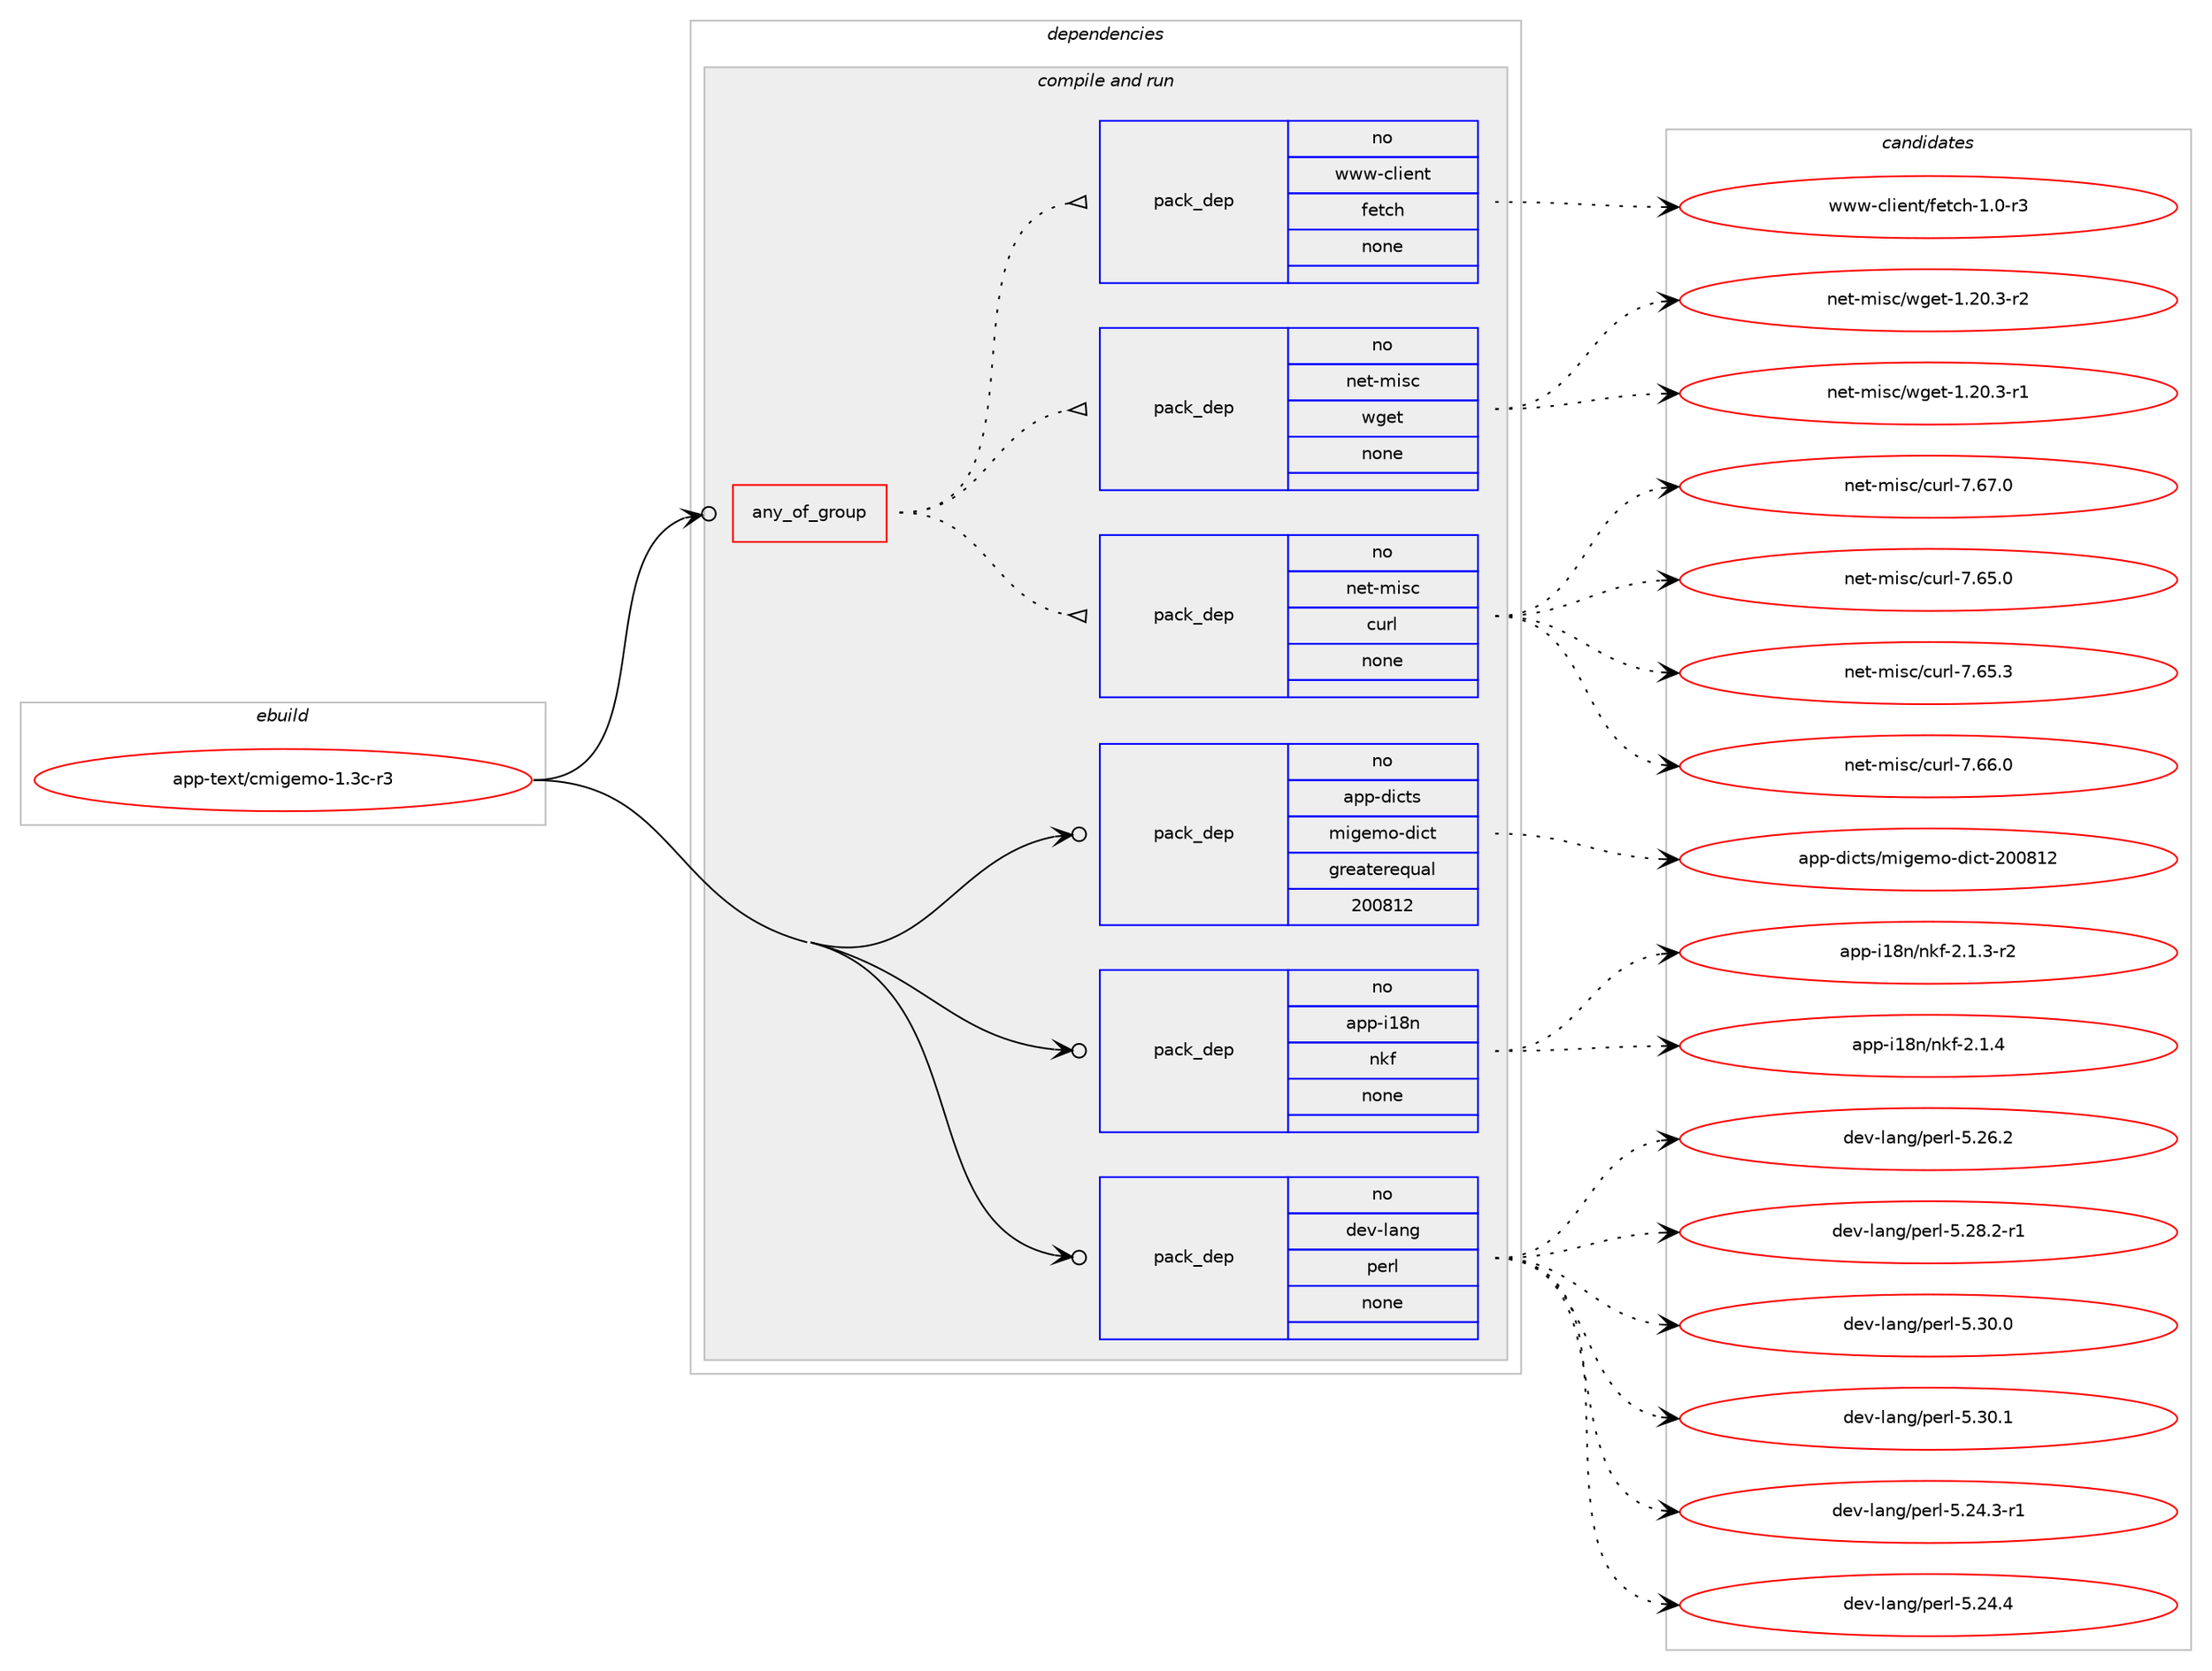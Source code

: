 digraph prolog {

# *************
# Graph options
# *************

newrank=true;
concentrate=true;
compound=true;
graph [rankdir=LR,fontname=Helvetica,fontsize=10,ranksep=1.5];#, ranksep=2.5, nodesep=0.2];
edge  [arrowhead=vee];
node  [fontname=Helvetica,fontsize=10];

# **********
# The ebuild
# **********

subgraph cluster_leftcol {
color=gray;
rank=same;
label=<<i>ebuild</i>>;
id [label="app-text/cmigemo-1.3c-r3", color=red, width=4, href="../app-text/cmigemo-1.3c-r3.svg"];
}

# ****************
# The dependencies
# ****************

subgraph cluster_midcol {
color=gray;
label=<<i>dependencies</i>>;
subgraph cluster_compile {
fillcolor="#eeeeee";
style=filled;
label=<<i>compile</i>>;
}
subgraph cluster_compileandrun {
fillcolor="#eeeeee";
style=filled;
label=<<i>compile and run</i>>;
subgraph any8857 {
dependency508024 [label=<<TABLE BORDER="0" CELLBORDER="1" CELLSPACING="0" CELLPADDING="4"><TR><TD CELLPADDING="10">any_of_group</TD></TR></TABLE>>, shape=none, color=red];subgraph pack377621 {
dependency508025 [label=<<TABLE BORDER="0" CELLBORDER="1" CELLSPACING="0" CELLPADDING="4" WIDTH="220"><TR><TD ROWSPAN="6" CELLPADDING="30">pack_dep</TD></TR><TR><TD WIDTH="110">no</TD></TR><TR><TD>net-misc</TD></TR><TR><TD>curl</TD></TR><TR><TD>none</TD></TR><TR><TD></TD></TR></TABLE>>, shape=none, color=blue];
}
dependency508024:e -> dependency508025:w [weight=20,style="dotted",arrowhead="oinv"];
subgraph pack377622 {
dependency508026 [label=<<TABLE BORDER="0" CELLBORDER="1" CELLSPACING="0" CELLPADDING="4" WIDTH="220"><TR><TD ROWSPAN="6" CELLPADDING="30">pack_dep</TD></TR><TR><TD WIDTH="110">no</TD></TR><TR><TD>net-misc</TD></TR><TR><TD>wget</TD></TR><TR><TD>none</TD></TR><TR><TD></TD></TR></TABLE>>, shape=none, color=blue];
}
dependency508024:e -> dependency508026:w [weight=20,style="dotted",arrowhead="oinv"];
subgraph pack377623 {
dependency508027 [label=<<TABLE BORDER="0" CELLBORDER="1" CELLSPACING="0" CELLPADDING="4" WIDTH="220"><TR><TD ROWSPAN="6" CELLPADDING="30">pack_dep</TD></TR><TR><TD WIDTH="110">no</TD></TR><TR><TD>www-client</TD></TR><TR><TD>fetch</TD></TR><TR><TD>none</TD></TR><TR><TD></TD></TR></TABLE>>, shape=none, color=blue];
}
dependency508024:e -> dependency508027:w [weight=20,style="dotted",arrowhead="oinv"];
}
id:e -> dependency508024:w [weight=20,style="solid",arrowhead="odotvee"];
subgraph pack377624 {
dependency508028 [label=<<TABLE BORDER="0" CELLBORDER="1" CELLSPACING="0" CELLPADDING="4" WIDTH="220"><TR><TD ROWSPAN="6" CELLPADDING="30">pack_dep</TD></TR><TR><TD WIDTH="110">no</TD></TR><TR><TD>app-dicts</TD></TR><TR><TD>migemo-dict</TD></TR><TR><TD>greaterequal</TD></TR><TR><TD>200812</TD></TR></TABLE>>, shape=none, color=blue];
}
id:e -> dependency508028:w [weight=20,style="solid",arrowhead="odotvee"];
subgraph pack377625 {
dependency508029 [label=<<TABLE BORDER="0" CELLBORDER="1" CELLSPACING="0" CELLPADDING="4" WIDTH="220"><TR><TD ROWSPAN="6" CELLPADDING="30">pack_dep</TD></TR><TR><TD WIDTH="110">no</TD></TR><TR><TD>app-i18n</TD></TR><TR><TD>nkf</TD></TR><TR><TD>none</TD></TR><TR><TD></TD></TR></TABLE>>, shape=none, color=blue];
}
id:e -> dependency508029:w [weight=20,style="solid",arrowhead="odotvee"];
subgraph pack377626 {
dependency508030 [label=<<TABLE BORDER="0" CELLBORDER="1" CELLSPACING="0" CELLPADDING="4" WIDTH="220"><TR><TD ROWSPAN="6" CELLPADDING="30">pack_dep</TD></TR><TR><TD WIDTH="110">no</TD></TR><TR><TD>dev-lang</TD></TR><TR><TD>perl</TD></TR><TR><TD>none</TD></TR><TR><TD></TD></TR></TABLE>>, shape=none, color=blue];
}
id:e -> dependency508030:w [weight=20,style="solid",arrowhead="odotvee"];
}
subgraph cluster_run {
fillcolor="#eeeeee";
style=filled;
label=<<i>run</i>>;
}
}

# **************
# The candidates
# **************

subgraph cluster_choices {
rank=same;
color=gray;
label=<<i>candidates</i>>;

subgraph choice377621 {
color=black;
nodesep=1;
choice1101011164510910511599479911711410845554654534648 [label="net-misc/curl-7.65.0", color=red, width=4,href="../net-misc/curl-7.65.0.svg"];
choice1101011164510910511599479911711410845554654534651 [label="net-misc/curl-7.65.3", color=red, width=4,href="../net-misc/curl-7.65.3.svg"];
choice1101011164510910511599479911711410845554654544648 [label="net-misc/curl-7.66.0", color=red, width=4,href="../net-misc/curl-7.66.0.svg"];
choice1101011164510910511599479911711410845554654554648 [label="net-misc/curl-7.67.0", color=red, width=4,href="../net-misc/curl-7.67.0.svg"];
dependency508025:e -> choice1101011164510910511599479911711410845554654534648:w [style=dotted,weight="100"];
dependency508025:e -> choice1101011164510910511599479911711410845554654534651:w [style=dotted,weight="100"];
dependency508025:e -> choice1101011164510910511599479911711410845554654544648:w [style=dotted,weight="100"];
dependency508025:e -> choice1101011164510910511599479911711410845554654554648:w [style=dotted,weight="100"];
}
subgraph choice377622 {
color=black;
nodesep=1;
choice110101116451091051159947119103101116454946504846514511449 [label="net-misc/wget-1.20.3-r1", color=red, width=4,href="../net-misc/wget-1.20.3-r1.svg"];
choice110101116451091051159947119103101116454946504846514511450 [label="net-misc/wget-1.20.3-r2", color=red, width=4,href="../net-misc/wget-1.20.3-r2.svg"];
dependency508026:e -> choice110101116451091051159947119103101116454946504846514511449:w [style=dotted,weight="100"];
dependency508026:e -> choice110101116451091051159947119103101116454946504846514511450:w [style=dotted,weight="100"];
}
subgraph choice377623 {
color=black;
nodesep=1;
choice11911911945991081051011101164710210111699104454946484511451 [label="www-client/fetch-1.0-r3", color=red, width=4,href="../www-client/fetch-1.0-r3.svg"];
dependency508027:e -> choice11911911945991081051011101164710210111699104454946484511451:w [style=dotted,weight="100"];
}
subgraph choice377624 {
color=black;
nodesep=1;
choice97112112451001059911611547109105103101109111451001059911645504848564950 [label="app-dicts/migemo-dict-200812", color=red, width=4,href="../app-dicts/migemo-dict-200812.svg"];
dependency508028:e -> choice97112112451001059911611547109105103101109111451001059911645504848564950:w [style=dotted,weight="100"];
}
subgraph choice377625 {
color=black;
nodesep=1;
choice97112112451054956110471101071024550464946514511450 [label="app-i18n/nkf-2.1.3-r2", color=red, width=4,href="../app-i18n/nkf-2.1.3-r2.svg"];
choice9711211245105495611047110107102455046494652 [label="app-i18n/nkf-2.1.4", color=red, width=4,href="../app-i18n/nkf-2.1.4.svg"];
dependency508029:e -> choice97112112451054956110471101071024550464946514511450:w [style=dotted,weight="100"];
dependency508029:e -> choice9711211245105495611047110107102455046494652:w [style=dotted,weight="100"];
}
subgraph choice377626 {
color=black;
nodesep=1;
choice100101118451089711010347112101114108455346505246514511449 [label="dev-lang/perl-5.24.3-r1", color=red, width=4,href="../dev-lang/perl-5.24.3-r1.svg"];
choice10010111845108971101034711210111410845534650524652 [label="dev-lang/perl-5.24.4", color=red, width=4,href="../dev-lang/perl-5.24.4.svg"];
choice10010111845108971101034711210111410845534650544650 [label="dev-lang/perl-5.26.2", color=red, width=4,href="../dev-lang/perl-5.26.2.svg"];
choice100101118451089711010347112101114108455346505646504511449 [label="dev-lang/perl-5.28.2-r1", color=red, width=4,href="../dev-lang/perl-5.28.2-r1.svg"];
choice10010111845108971101034711210111410845534651484648 [label="dev-lang/perl-5.30.0", color=red, width=4,href="../dev-lang/perl-5.30.0.svg"];
choice10010111845108971101034711210111410845534651484649 [label="dev-lang/perl-5.30.1", color=red, width=4,href="../dev-lang/perl-5.30.1.svg"];
dependency508030:e -> choice100101118451089711010347112101114108455346505246514511449:w [style=dotted,weight="100"];
dependency508030:e -> choice10010111845108971101034711210111410845534650524652:w [style=dotted,weight="100"];
dependency508030:e -> choice10010111845108971101034711210111410845534650544650:w [style=dotted,weight="100"];
dependency508030:e -> choice100101118451089711010347112101114108455346505646504511449:w [style=dotted,weight="100"];
dependency508030:e -> choice10010111845108971101034711210111410845534651484648:w [style=dotted,weight="100"];
dependency508030:e -> choice10010111845108971101034711210111410845534651484649:w [style=dotted,weight="100"];
}
}

}
